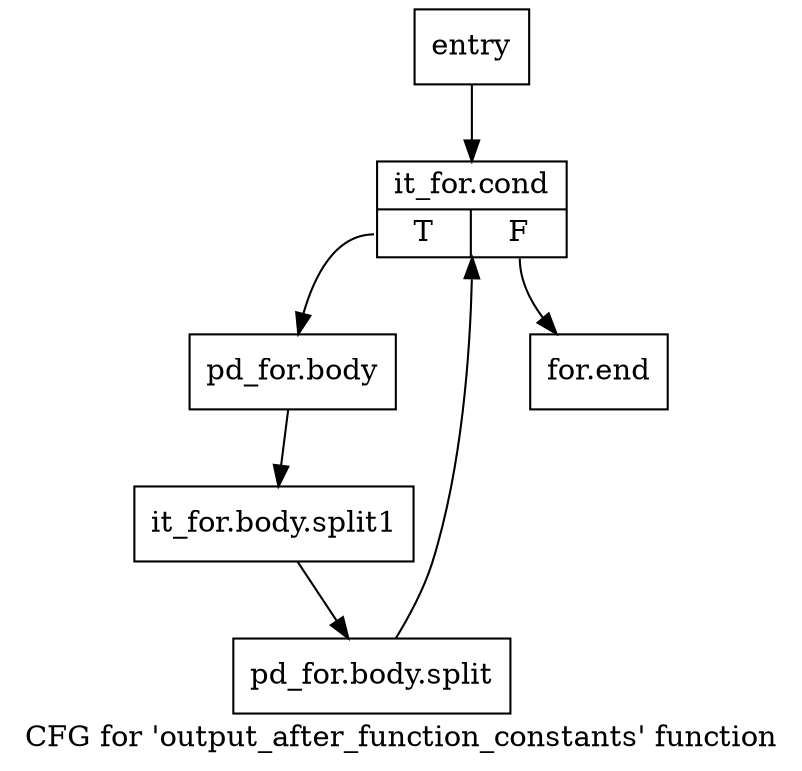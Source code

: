 digraph "CFG for 'output_after_function_constants' function" {
	label="CFG for 'output_after_function_constants' function";

	Node0x992f4e0 [shape=record,label="{entry}"];
	Node0x992f4e0 -> Node0x992f530;
	Node0x992f530 [shape=record,label="{it_for.cond|{<s0>T|<s1>F}}"];
	Node0x992f530:s0 -> Node0x992f580;
	Node0x992f530:s1 -> Node0x992f5d0;
	Node0x992f580 [shape=record,label="{pd_for.body}"];
	Node0x992f580 -> Node0xee41920;
	Node0xee41920 [shape=record,label="{it_for.body.split1}"];
	Node0xee41920 -> Node0xed75090;
	Node0xed75090 [shape=record,label="{pd_for.body.split}"];
	Node0xed75090 -> Node0x992f530;
	Node0x992f5d0 [shape=record,label="{for.end}"];
}
